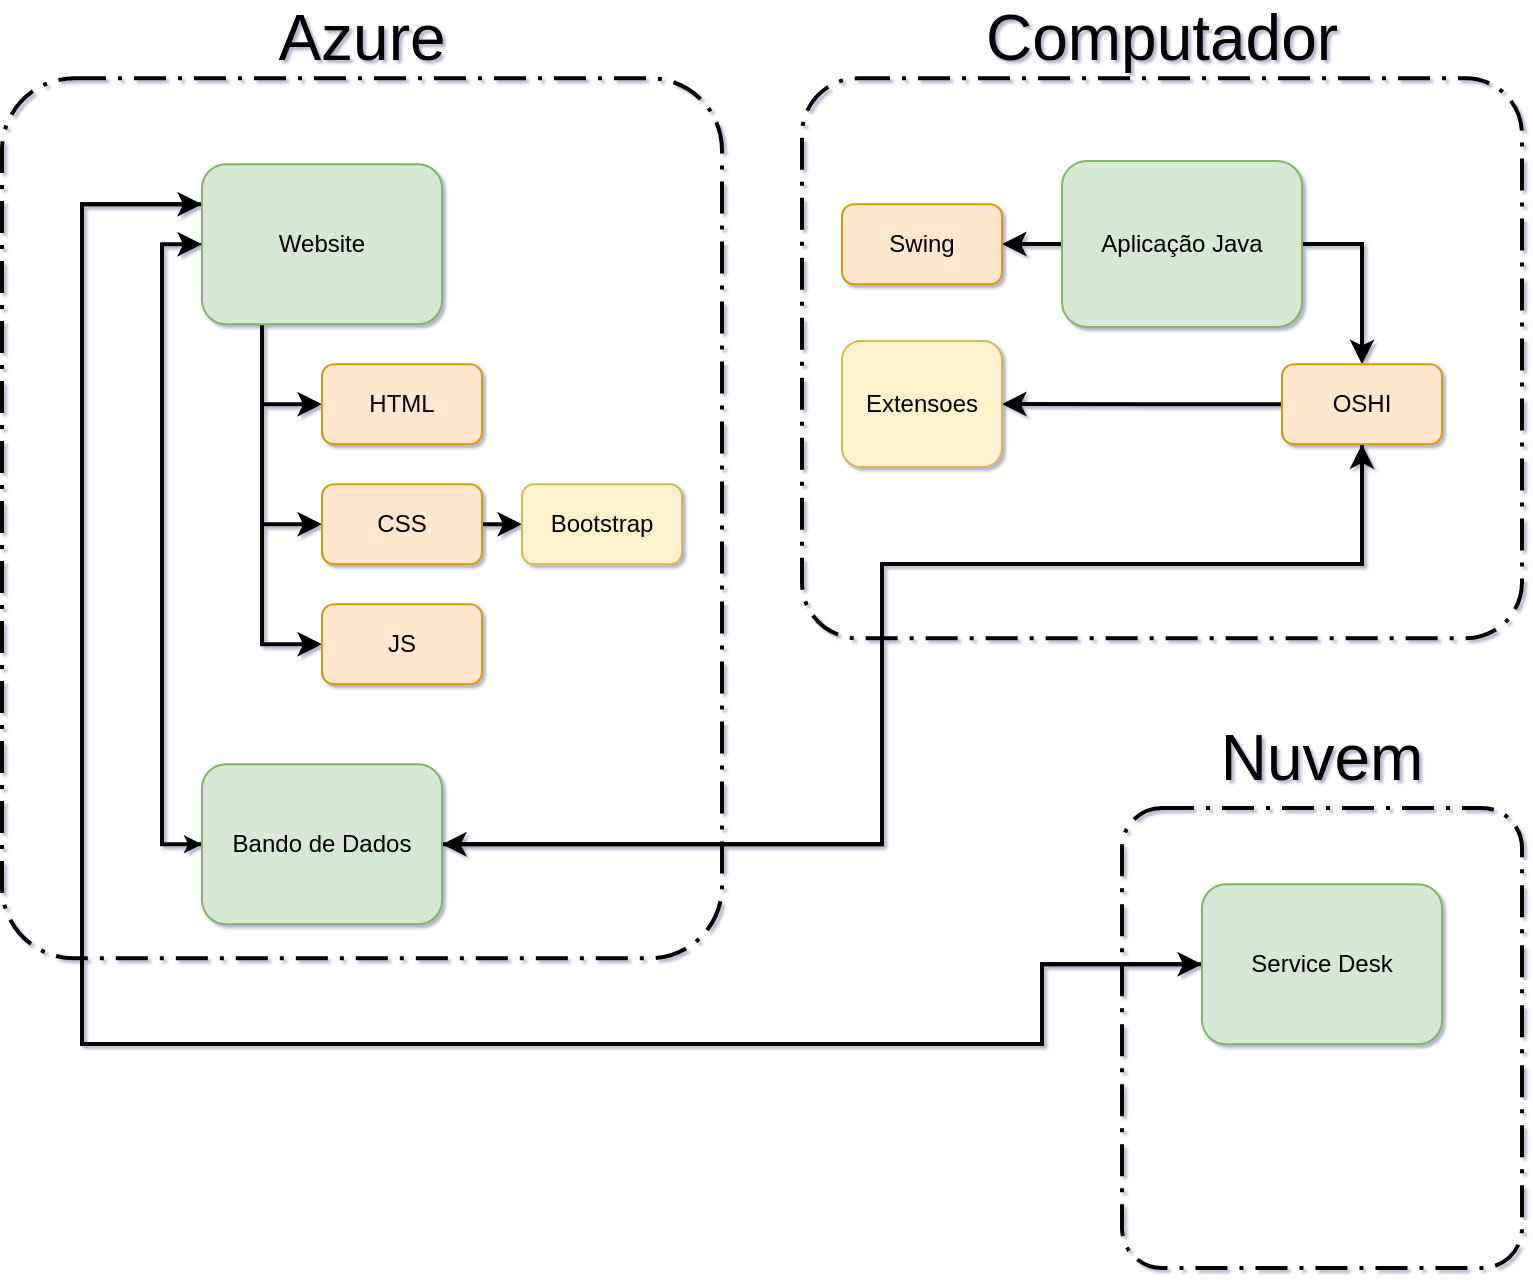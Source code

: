 <mxfile version="12.0.0" type="device" pages="1"><diagram id="N73WLoRy39ivmX_LXHlC" name="Page-1"><mxGraphModel dx="1092" dy="836" grid="1" gridSize="10" guides="1" tooltips="1" connect="1" arrows="1" fold="1" page="1" pageScale="1" pageWidth="827" pageHeight="1169" math="0" shadow="1"><root><mxCell id="0"/><mxCell id="1" parent="0"/><mxCell id="30yykWwJfNCj5JXmZOmB-110" style="edgeStyle=orthogonalEdgeStyle;rounded=0;orthogonalLoop=1;jettySize=auto;html=1;exitX=0.5;exitY=1;exitDx=0;exitDy=0;entryX=0.5;entryY=0;entryDx=0;entryDy=0;" edge="1" parent="1" target="30yykWwJfNCj5JXmZOmB-114"><mxGeometry relative="1" as="geometry"><mxPoint x="620" y="1160" as="sourcePoint"/></mxGeometry></mxCell><mxCell id="30yykWwJfNCj5JXmZOmB-112" style="edgeStyle=orthogonalEdgeStyle;rounded=0;orthogonalLoop=1;jettySize=auto;html=1;exitX=0;exitY=0.5;exitDx=0;exitDy=0;entryX=1;entryY=0.5;entryDx=0;entryDy=0;" edge="1" parent="1" target="30yykWwJfNCj5JXmZOmB-117"><mxGeometry relative="1" as="geometry"><mxPoint x="580" y="1200" as="sourcePoint"/></mxGeometry></mxCell><mxCell id="30yykWwJfNCj5JXmZOmB-113" style="edgeStyle=orthogonalEdgeStyle;rounded=0;orthogonalLoop=1;jettySize=auto;html=1;exitX=1;exitY=0.5;exitDx=0;exitDy=0;entryX=0;entryY=0.5;entryDx=0;entryDy=0;" edge="1" parent="1" source="30yykWwJfNCj5JXmZOmB-114"><mxGeometry relative="1" as="geometry"><mxPoint x="680" y="1200" as="targetPoint"/></mxGeometry></mxCell><mxCell id="30yykWwJfNCj5JXmZOmB-115" style="edgeStyle=orthogonalEdgeStyle;rounded=0;orthogonalLoop=1;jettySize=auto;html=1;exitX=0.5;exitY=1;exitDx=0;exitDy=0;entryX=0.5;entryY=0;entryDx=0;entryDy=0;" edge="1" parent="1" target="30yykWwJfNCj5JXmZOmB-118"><mxGeometry relative="1" as="geometry"><mxPoint x="720" y="1220" as="sourcePoint"/></mxGeometry></mxCell><mxCell id="30yykWwJfNCj5JXmZOmB-239" value="Azure" style="text;html=1;strokeColor=none;fillColor=none;align=center;verticalAlign=middle;whiteSpace=wrap;rounded=0;strokeWidth=1;fontSize=32;" vertex="1" parent="1"><mxGeometry x="200" y="47.143" width="40" height="20" as="geometry"/></mxCell><mxCell id="30yykWwJfNCj5JXmZOmB-240" value="Computador" style="text;html=1;strokeColor=none;fillColor=none;align=center;verticalAlign=middle;whiteSpace=wrap;rounded=0;strokeWidth=1;fontSize=32;" vertex="1" parent="1"><mxGeometry x="600" y="47.143" width="40" height="20" as="geometry"/></mxCell><mxCell id="30yykWwJfNCj5JXmZOmB-241" value="" style="rounded=1;arcSize=10;dashed=1;strokeColor=#000000;fillColor=none;gradientColor=none;dashPattern=8 3 1 3;strokeWidth=2;fontSize=32;" vertex="1" parent="1"><mxGeometry x="40" y="77.143" width="360" height="440" as="geometry"/></mxCell><mxCell id="30yykWwJfNCj5JXmZOmB-242" value="" style="rounded=1;arcSize=10;dashed=1;strokeColor=#000000;fillColor=none;gradientColor=none;dashPattern=8 3 1 3;strokeWidth=2;fontSize=32;" vertex="1" parent="1"><mxGeometry x="440" y="77.143" width="360" height="280" as="geometry"/></mxCell><mxCell id="30yykWwJfNCj5JXmZOmB-243" value="" style="rounded=1;arcSize=10;dashed=1;strokeColor=#000000;fillColor=none;gradientColor=none;dashPattern=8 3 1 3;strokeWidth=2;fontSize=32;" vertex="1" parent="1"><mxGeometry x="600" y="442" width="200" height="230" as="geometry"/></mxCell><mxCell id="30yykWwJfNCj5JXmZOmB-244" value="Nuvem" style="text;html=1;strokeColor=none;fillColor=none;align=center;verticalAlign=middle;whiteSpace=wrap;rounded=0;strokeWidth=1;fontSize=32;" vertex="1" parent="1"><mxGeometry x="680" y="407.143" width="40" height="20" as="geometry"/></mxCell><mxCell id="30yykWwJfNCj5JXmZOmB-245" style="edgeStyle=orthogonalEdgeStyle;rounded=0;orthogonalLoop=1;jettySize=auto;html=1;exitX=0.25;exitY=1;exitDx=0;exitDy=0;entryX=0;entryY=0.5;entryDx=0;entryDy=0;fontSize=32;strokeWidth=2;" edge="1" parent="1" source="30yykWwJfNCj5JXmZOmB-250" target="30yykWwJfNCj5JXmZOmB-253"><mxGeometry relative="1" as="geometry"/></mxCell><mxCell id="30yykWwJfNCj5JXmZOmB-246" style="edgeStyle=orthogonalEdgeStyle;rounded=0;orthogonalLoop=1;jettySize=auto;html=1;exitX=0.25;exitY=1;exitDx=0;exitDy=0;entryX=0;entryY=0.5;entryDx=0;entryDy=0;fontSize=32;strokeWidth=2;" edge="1" parent="1" source="30yykWwJfNCj5JXmZOmB-250" target="30yykWwJfNCj5JXmZOmB-251"><mxGeometry relative="1" as="geometry"/></mxCell><mxCell id="30yykWwJfNCj5JXmZOmB-247" style="edgeStyle=orthogonalEdgeStyle;rounded=0;orthogonalLoop=1;jettySize=auto;html=1;exitX=0.25;exitY=1;exitDx=0;exitDy=0;entryX=0;entryY=0.5;entryDx=0;entryDy=0;fontSize=32;strokeWidth=2;" edge="1" parent="1" source="30yykWwJfNCj5JXmZOmB-250" target="30yykWwJfNCj5JXmZOmB-254"><mxGeometry relative="1" as="geometry"/></mxCell><mxCell id="30yykWwJfNCj5JXmZOmB-248" style="edgeStyle=orthogonalEdgeStyle;rounded=0;orthogonalLoop=1;jettySize=auto;html=1;exitX=0;exitY=0.5;exitDx=0;exitDy=0;entryX=0;entryY=0.5;entryDx=0;entryDy=0;fontSize=32;" edge="1" parent="1" source="30yykWwJfNCj5JXmZOmB-250" target="30yykWwJfNCj5JXmZOmB-268"><mxGeometry relative="1" as="geometry"/></mxCell><mxCell id="30yykWwJfNCj5JXmZOmB-276" style="edgeStyle=orthogonalEdgeStyle;rounded=0;orthogonalLoop=1;jettySize=auto;html=1;exitX=0;exitY=0.25;exitDx=0;exitDy=0;entryX=0;entryY=0.5;entryDx=0;entryDy=0;strokeWidth=2;fontSize=32;" edge="1" parent="1" source="30yykWwJfNCj5JXmZOmB-250" target="30yykWwJfNCj5JXmZOmB-269"><mxGeometry relative="1" as="geometry"><Array as="points"><mxPoint x="80" y="140"/><mxPoint x="80" y="560"/><mxPoint x="560" y="560"/><mxPoint x="560" y="520"/></Array></mxGeometry></mxCell><mxCell id="30yykWwJfNCj5JXmZOmB-250" value="Website" style="rounded=1;whiteSpace=wrap;html=1;fillColor=#d5e8d4;strokeColor=#82b366;" vertex="1" parent="1"><mxGeometry x="140" y="120.143" width="120" height="80" as="geometry"/></mxCell><mxCell id="30yykWwJfNCj5JXmZOmB-251" value="HTML" style="rounded=1;whiteSpace=wrap;html=1;fillColor=#ffe6cc;strokeColor=#d79b00;" vertex="1" parent="1"><mxGeometry x="200" y="220.143" width="80" height="40" as="geometry"/></mxCell><mxCell id="30yykWwJfNCj5JXmZOmB-252" style="edgeStyle=orthogonalEdgeStyle;rounded=0;orthogonalLoop=1;jettySize=auto;html=1;exitX=1;exitY=0.5;exitDx=0;exitDy=0;entryX=0;entryY=0.5;entryDx=0;entryDy=0;strokeWidth=2;" edge="1" parent="1" source="30yykWwJfNCj5JXmZOmB-253" target="30yykWwJfNCj5JXmZOmB-255"><mxGeometry relative="1" as="geometry"/></mxCell><mxCell id="30yykWwJfNCj5JXmZOmB-253" value="CSS" style="rounded=1;whiteSpace=wrap;html=1;fillColor=#ffe6cc;strokeColor=#d79b00;" vertex="1" parent="1"><mxGeometry x="200" y="280.143" width="80" height="40" as="geometry"/></mxCell><mxCell id="30yykWwJfNCj5JXmZOmB-254" value="JS" style="rounded=1;whiteSpace=wrap;html=1;fillColor=#ffe6cc;strokeColor=#d79b00;" vertex="1" parent="1"><mxGeometry x="200" y="340.143" width="80" height="40" as="geometry"/></mxCell><mxCell id="30yykWwJfNCj5JXmZOmB-255" value="Bootstrap" style="rounded=1;whiteSpace=wrap;html=1;fillColor=#fff2cc;strokeColor=#d6b656;" vertex="1" parent="1"><mxGeometry x="300" y="280.143" width="80" height="40" as="geometry"/></mxCell><mxCell id="30yykWwJfNCj5JXmZOmB-260" style="edgeStyle=orthogonalEdgeStyle;rounded=0;orthogonalLoop=1;jettySize=auto;html=1;exitX=1;exitY=0.5;exitDx=0;exitDy=0;entryX=0.5;entryY=0;entryDx=0;entryDy=0;strokeWidth=2;" edge="1" parent="1" source="30yykWwJfNCj5JXmZOmB-262" target="30yykWwJfNCj5JXmZOmB-264"><mxGeometry relative="1" as="geometry"/></mxCell><mxCell id="30yykWwJfNCj5JXmZOmB-283" style="edgeStyle=orthogonalEdgeStyle;rounded=0;orthogonalLoop=1;jettySize=auto;html=1;exitX=0;exitY=0.5;exitDx=0;exitDy=0;entryX=1;entryY=0.5;entryDx=0;entryDy=0;strokeWidth=2;fontSize=32;" edge="1" parent="1" source="30yykWwJfNCj5JXmZOmB-262" target="30yykWwJfNCj5JXmZOmB-265"><mxGeometry relative="1" as="geometry"/></mxCell><mxCell id="30yykWwJfNCj5JXmZOmB-262" value="Aplicação Java" style="rounded=1;whiteSpace=wrap;html=1;fillColor=#d5e8d4;strokeColor=#82b366;" vertex="1" parent="1"><mxGeometry x="570" y="118.5" width="120" height="83" as="geometry"/></mxCell><mxCell id="30yykWwJfNCj5JXmZOmB-263" style="edgeStyle=orthogonalEdgeStyle;rounded=0;orthogonalLoop=1;jettySize=auto;html=1;exitX=0;exitY=0.5;exitDx=0;exitDy=0;entryX=1;entryY=0.5;entryDx=0;entryDy=0;strokeWidth=2;" edge="1" parent="1" source="30yykWwJfNCj5JXmZOmB-264" target="30yykWwJfNCj5JXmZOmB-266"><mxGeometry relative="1" as="geometry"/></mxCell><mxCell id="30yykWwJfNCj5JXmZOmB-281" style="edgeStyle=orthogonalEdgeStyle;rounded=0;orthogonalLoop=1;jettySize=auto;html=1;exitX=0.5;exitY=1;exitDx=0;exitDy=0;entryX=1;entryY=0.5;entryDx=0;entryDy=0;strokeWidth=2;fontSize=32;" edge="1" parent="1" source="30yykWwJfNCj5JXmZOmB-264" target="30yykWwJfNCj5JXmZOmB-268"><mxGeometry relative="1" as="geometry"><Array as="points"><mxPoint x="720" y="320"/><mxPoint x="480" y="320"/><mxPoint x="480" y="460"/></Array></mxGeometry></mxCell><mxCell id="30yykWwJfNCj5JXmZOmB-264" value="OSHI" style="rounded=1;whiteSpace=wrap;html=1;fillColor=#ffe6cc;strokeColor=#d79b00;" vertex="1" parent="1"><mxGeometry x="680" y="220.143" width="80" height="40" as="geometry"/></mxCell><mxCell id="30yykWwJfNCj5JXmZOmB-265" value="Swing" style="rounded=1;whiteSpace=wrap;html=1;fillColor=#ffe6cc;strokeColor=#d79b00;" vertex="1" parent="1"><mxGeometry x="460" y="140.143" width="80" height="40" as="geometry"/></mxCell><mxCell id="30yykWwJfNCj5JXmZOmB-266" value="Extensoes" style="rounded=1;whiteSpace=wrap;html=1;fillColor=#fff2cc;strokeColor=#d6b656;" vertex="1" parent="1"><mxGeometry x="460" y="208.5" width="80" height="63" as="geometry"/></mxCell><mxCell id="30yykWwJfNCj5JXmZOmB-267" style="edgeStyle=orthogonalEdgeStyle;rounded=0;orthogonalLoop=1;jettySize=auto;html=1;exitX=0;exitY=0.5;exitDx=0;exitDy=0;entryX=0;entryY=0.5;entryDx=0;entryDy=0;fontSize=32;strokeWidth=2;" edge="1" parent="1" source="30yykWwJfNCj5JXmZOmB-268" target="30yykWwJfNCj5JXmZOmB-250"><mxGeometry relative="1" as="geometry"/></mxCell><mxCell id="30yykWwJfNCj5JXmZOmB-282" style="edgeStyle=orthogonalEdgeStyle;rounded=0;orthogonalLoop=1;jettySize=auto;html=1;exitX=1;exitY=0.5;exitDx=0;exitDy=0;strokeWidth=2;fontSize=32;" edge="1" parent="1" source="30yykWwJfNCj5JXmZOmB-268" target="30yykWwJfNCj5JXmZOmB-264"><mxGeometry relative="1" as="geometry"><Array as="points"><mxPoint x="480" y="460"/><mxPoint x="480" y="320"/><mxPoint x="720" y="320"/></Array></mxGeometry></mxCell><mxCell id="30yykWwJfNCj5JXmZOmB-268" value="Bando de Dados" style="rounded=1;whiteSpace=wrap;html=1;fillColor=#d5e8d4;strokeColor=#82b366;" vertex="1" parent="1"><mxGeometry x="140" y="420.143" width="120" height="80" as="geometry"/></mxCell><mxCell id="30yykWwJfNCj5JXmZOmB-277" style="edgeStyle=orthogonalEdgeStyle;rounded=0;orthogonalLoop=1;jettySize=auto;html=1;exitX=0;exitY=0.5;exitDx=0;exitDy=0;entryX=0;entryY=0.25;entryDx=0;entryDy=0;strokeWidth=2;fontSize=32;" edge="1" parent="1" source="30yykWwJfNCj5JXmZOmB-269" target="30yykWwJfNCj5JXmZOmB-250"><mxGeometry relative="1" as="geometry"><Array as="points"><mxPoint x="560" y="520"/><mxPoint x="560" y="560"/><mxPoint x="80" y="560"/><mxPoint x="80" y="140"/></Array></mxGeometry></mxCell><mxCell id="30yykWwJfNCj5JXmZOmB-269" value="Service Desk" style="rounded=1;whiteSpace=wrap;html=1;fillColor=#d5e8d4;strokeColor=#82b366;" vertex="1" parent="1"><mxGeometry x="640" y="480.143" width="120" height="80" as="geometry"/></mxCell></root></mxGraphModel></diagram></mxfile>